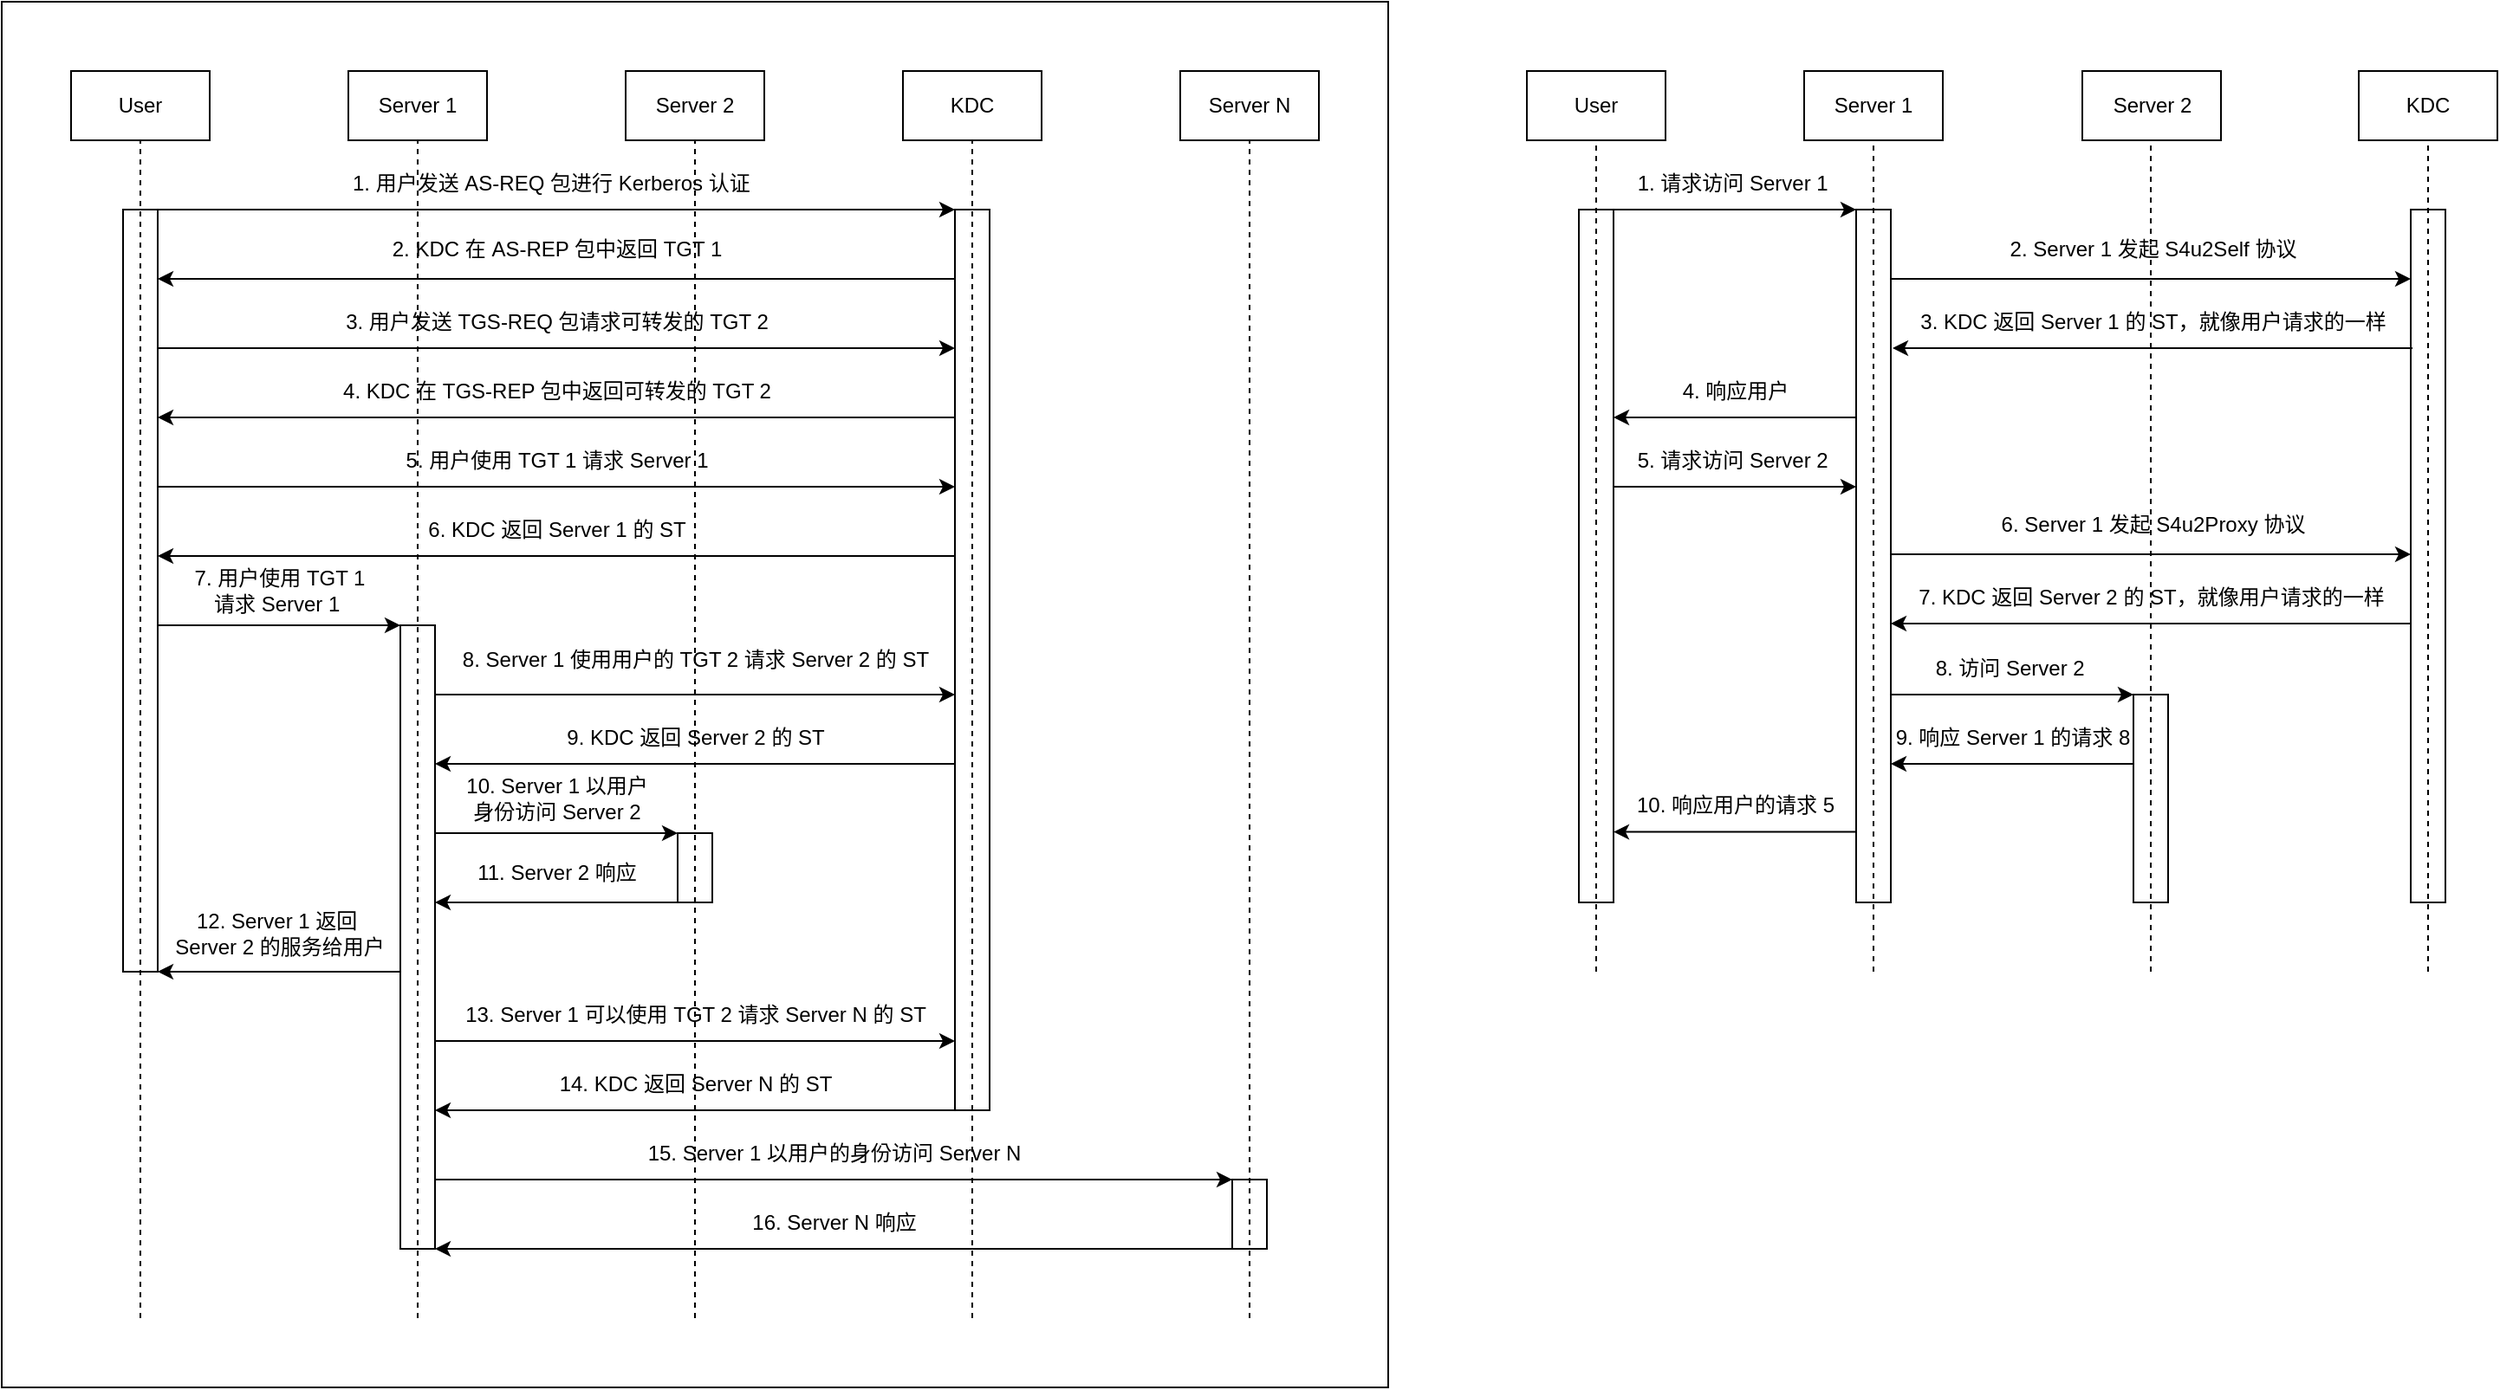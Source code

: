 <mxfile version="22.0.4" type="github">
  <diagram name="第 1 页" id="ZDr5vjkKfLyj0icd-GqV">
    <mxGraphModel dx="1134" dy="746" grid="1" gridSize="10" guides="1" tooltips="1" connect="1" arrows="1" fold="1" page="1" pageScale="1" pageWidth="827" pageHeight="1169" math="0" shadow="0">
      <root>
        <mxCell id="0" />
        <mxCell id="1" parent="0" />
        <mxCell id="usVfSzNqkV0ZZe4DDIiA-19" value="" style="rounded=0;whiteSpace=wrap;html=1;" vertex="1" parent="1">
          <mxGeometry x="1390" y="120" width="20" height="400" as="geometry" />
        </mxCell>
        <mxCell id="usVfSzNqkV0ZZe4DDIiA-36" value="" style="rounded=0;whiteSpace=wrap;html=1;" vertex="1" parent="1">
          <mxGeometry x="1230" y="400" width="20" height="120" as="geometry" />
        </mxCell>
        <mxCell id="usVfSzNqkV0ZZe4DDIiA-13" value="" style="rounded=0;whiteSpace=wrap;html=1;" vertex="1" parent="1">
          <mxGeometry x="1070" y="120" width="20" height="400" as="geometry" />
        </mxCell>
        <mxCell id="usVfSzNqkV0ZZe4DDIiA-11" value="" style="rounded=0;whiteSpace=wrap;html=1;" vertex="1" parent="1">
          <mxGeometry x="910" y="120" width="20" height="400" as="geometry" />
        </mxCell>
        <mxCell id="geqOU8Ly6QwuSXcI2jb7-61" value="" style="rounded=0;whiteSpace=wrap;html=1;" parent="1" vertex="1">
          <mxGeometry width="800" height="800" as="geometry" />
        </mxCell>
        <mxCell id="geqOU8Ly6QwuSXcI2jb7-50" value="" style="rounded=0;whiteSpace=wrap;html=1;" parent="1" vertex="1">
          <mxGeometry x="710" y="680" width="20" height="40" as="geometry" />
        </mxCell>
        <mxCell id="geqOU8Ly6QwuSXcI2jb7-41" value="" style="rounded=0;whiteSpace=wrap;html=1;" parent="1" vertex="1">
          <mxGeometry x="390" y="480" width="20" height="40" as="geometry" />
        </mxCell>
        <mxCell id="geqOU8Ly6QwuSXcI2jb7-10" value="" style="rounded=0;whiteSpace=wrap;html=1;" parent="1" vertex="1">
          <mxGeometry x="550" y="120" width="20" height="520" as="geometry" />
        </mxCell>
        <mxCell id="geqOU8Ly6QwuSXcI2jb7-28" value="" style="rounded=0;whiteSpace=wrap;html=1;" parent="1" vertex="1">
          <mxGeometry x="230" y="360" width="20" height="360" as="geometry" />
        </mxCell>
        <mxCell id="geqOU8Ly6QwuSXcI2jb7-8" value="" style="rounded=0;whiteSpace=wrap;html=1;" parent="1" vertex="1">
          <mxGeometry x="70" y="120" width="20" height="440" as="geometry" />
        </mxCell>
        <mxCell id="geqOU8Ly6QwuSXcI2jb7-1" value="User" style="rounded=0;whiteSpace=wrap;html=1;" parent="1" vertex="1">
          <mxGeometry x="40" y="40" width="80" height="40" as="geometry" />
        </mxCell>
        <mxCell id="geqOU8Ly6QwuSXcI2jb7-2" value="Server 1" style="rounded=0;whiteSpace=wrap;html=1;" parent="1" vertex="1">
          <mxGeometry x="200" y="40" width="80" height="40" as="geometry" />
        </mxCell>
        <mxCell id="geqOU8Ly6QwuSXcI2jb7-3" value="Server 2" style="rounded=0;whiteSpace=wrap;html=1;" parent="1" vertex="1">
          <mxGeometry x="360" y="40" width="80" height="40" as="geometry" />
        </mxCell>
        <mxCell id="geqOU8Ly6QwuSXcI2jb7-4" value="Server N" style="rounded=0;whiteSpace=wrap;html=1;" parent="1" vertex="1">
          <mxGeometry x="680" y="40" width="80" height="40" as="geometry" />
        </mxCell>
        <mxCell id="geqOU8Ly6QwuSXcI2jb7-5" value="KDC" style="rounded=0;whiteSpace=wrap;html=1;" parent="1" vertex="1">
          <mxGeometry x="520" y="40" width="80" height="40" as="geometry" />
        </mxCell>
        <mxCell id="geqOU8Ly6QwuSXcI2jb7-6" value="" style="endArrow=none;dashed=1;html=1;rounded=0;entryX=0.5;entryY=1;entryDx=0;entryDy=0;" parent="1" target="geqOU8Ly6QwuSXcI2jb7-1" edge="1">
          <mxGeometry width="50" height="50" relative="1" as="geometry">
            <mxPoint x="80" y="760" as="sourcePoint" />
            <mxPoint x="70" y="100" as="targetPoint" />
          </mxGeometry>
        </mxCell>
        <mxCell id="geqOU8Ly6QwuSXcI2jb7-7" value="" style="endArrow=none;dashed=1;html=1;rounded=0;entryX=0.5;entryY=1;entryDx=0;entryDy=0;" parent="1" target="geqOU8Ly6QwuSXcI2jb7-5" edge="1">
          <mxGeometry width="50" height="50" relative="1" as="geometry">
            <mxPoint x="560" y="760" as="sourcePoint" />
            <mxPoint x="540" y="210" as="targetPoint" />
          </mxGeometry>
        </mxCell>
        <mxCell id="geqOU8Ly6QwuSXcI2jb7-12" value="" style="endArrow=classic;html=1;rounded=0;exitX=1;exitY=0;exitDx=0;exitDy=0;entryX=0;entryY=0;entryDx=0;entryDy=0;" parent="1" source="geqOU8Ly6QwuSXcI2jb7-8" target="geqOU8Ly6QwuSXcI2jb7-10" edge="1">
          <mxGeometry width="50" height="50" relative="1" as="geometry">
            <mxPoint x="390" y="300" as="sourcePoint" />
            <mxPoint x="440" y="250" as="targetPoint" />
          </mxGeometry>
        </mxCell>
        <mxCell id="geqOU8Ly6QwuSXcI2jb7-13" value="1. 用户发送 AS-REQ 包进行 Kerberos 认证&amp;nbsp;&amp;nbsp; " style="text;html=1;align=center;verticalAlign=middle;resizable=0;points=[];autosize=1;strokeColor=none;fillColor=none;" parent="1" vertex="1">
          <mxGeometry x="190" y="90" width="260" height="30" as="geometry" />
        </mxCell>
        <mxCell id="geqOU8Ly6QwuSXcI2jb7-15" value="2. KDC 在 AS-REP 包中返回 TGT 1" style="text;html=1;align=center;verticalAlign=middle;resizable=0;points=[];autosize=1;strokeColor=none;fillColor=none;" parent="1" vertex="1">
          <mxGeometry x="215" y="128" width="210" height="30" as="geometry" />
        </mxCell>
        <mxCell id="geqOU8Ly6QwuSXcI2jb7-16" value="" style="endArrow=classic;html=1;rounded=0;" parent="1" edge="1">
          <mxGeometry width="50" height="50" relative="1" as="geometry">
            <mxPoint x="90" y="200" as="sourcePoint" />
            <mxPoint x="550" y="200" as="targetPoint" />
          </mxGeometry>
        </mxCell>
        <mxCell id="geqOU8Ly6QwuSXcI2jb7-17" value="3. 用户发送 TGS-REQ 包请求可转发的 TGT 2" style="text;html=1;align=center;verticalAlign=middle;resizable=0;points=[];autosize=1;strokeColor=none;fillColor=none;" parent="1" vertex="1">
          <mxGeometry x="185" y="170" width="270" height="30" as="geometry" />
        </mxCell>
        <mxCell id="geqOU8Ly6QwuSXcI2jb7-18" value="" style="endArrow=classic;html=1;rounded=0;exitX=-0.006;exitY=0.236;exitDx=0;exitDy=0;exitPerimeter=0;entryX=1.019;entryY=0.235;entryDx=0;entryDy=0;entryPerimeter=0;" parent="1" edge="1">
          <mxGeometry width="50" height="50" relative="1" as="geometry">
            <mxPoint x="550" y="240" as="sourcePoint" />
            <mxPoint x="90" y="240" as="targetPoint" />
          </mxGeometry>
        </mxCell>
        <mxCell id="geqOU8Ly6QwuSXcI2jb7-19" value="4. KDC 在 TGS-REP 包中返回可转发的 TGT 2" style="text;html=1;align=center;verticalAlign=middle;resizable=0;points=[];autosize=1;strokeColor=none;fillColor=none;" parent="1" vertex="1">
          <mxGeometry x="185" y="210" width="270" height="30" as="geometry" />
        </mxCell>
        <mxCell id="geqOU8Ly6QwuSXcI2jb7-20" value="" style="endArrow=classic;html=1;rounded=0;" parent="1" edge="1">
          <mxGeometry width="50" height="50" relative="1" as="geometry">
            <mxPoint x="90" y="280" as="sourcePoint" />
            <mxPoint x="550" y="280" as="targetPoint" />
          </mxGeometry>
        </mxCell>
        <mxCell id="geqOU8Ly6QwuSXcI2jb7-23" value="" style="endArrow=classic;html=1;rounded=0;exitX=-0.006;exitY=0.236;exitDx=0;exitDy=0;exitPerimeter=0;entryX=1.019;entryY=0.235;entryDx=0;entryDy=0;entryPerimeter=0;" parent="1" edge="1">
          <mxGeometry width="50" height="50" relative="1" as="geometry">
            <mxPoint x="550" y="160" as="sourcePoint" />
            <mxPoint x="90" y="160" as="targetPoint" />
          </mxGeometry>
        </mxCell>
        <mxCell id="geqOU8Ly6QwuSXcI2jb7-24" value="5. 用户使用 TGT 1 请求 Server 1" style="text;html=1;align=center;verticalAlign=middle;resizable=0;points=[];autosize=1;strokeColor=none;fillColor=none;" parent="1" vertex="1">
          <mxGeometry x="220" y="250" width="200" height="30" as="geometry" />
        </mxCell>
        <mxCell id="geqOU8Ly6QwuSXcI2jb7-25" value="" style="endArrow=classic;html=1;rounded=0;exitX=-0.006;exitY=0.236;exitDx=0;exitDy=0;exitPerimeter=0;entryX=1.019;entryY=0.235;entryDx=0;entryDy=0;entryPerimeter=0;" parent="1" edge="1">
          <mxGeometry width="50" height="50" relative="1" as="geometry">
            <mxPoint x="550" y="320" as="sourcePoint" />
            <mxPoint x="90" y="320" as="targetPoint" />
          </mxGeometry>
        </mxCell>
        <mxCell id="geqOU8Ly6QwuSXcI2jb7-26" value="6. KDC 返回 Server 1 的 ST" style="text;html=1;align=center;verticalAlign=middle;resizable=0;points=[];autosize=1;strokeColor=none;fillColor=none;" parent="1" vertex="1">
          <mxGeometry x="235" y="290" width="170" height="30" as="geometry" />
        </mxCell>
        <mxCell id="geqOU8Ly6QwuSXcI2jb7-27" value="" style="endArrow=none;dashed=1;html=1;rounded=0;entryX=0.5;entryY=1;entryDx=0;entryDy=0;" parent="1" target="geqOU8Ly6QwuSXcI2jb7-2" edge="1">
          <mxGeometry width="50" height="50" relative="1" as="geometry">
            <mxPoint x="240" y="760" as="sourcePoint" />
            <mxPoint x="190" y="360" as="targetPoint" />
          </mxGeometry>
        </mxCell>
        <mxCell id="geqOU8Ly6QwuSXcI2jb7-30" value="" style="endArrow=classic;html=1;rounded=0;" parent="1" edge="1">
          <mxGeometry width="50" height="50" relative="1" as="geometry">
            <mxPoint x="90" y="360" as="sourcePoint" />
            <mxPoint x="230" y="360" as="targetPoint" />
          </mxGeometry>
        </mxCell>
        <mxCell id="geqOU8Ly6QwuSXcI2jb7-31" value="&lt;div&gt;7. 用户使用 TGT 1 &lt;br&gt;&lt;/div&gt;&lt;div&gt;请求 Server 1&amp;nbsp; &lt;/div&gt;" style="text;html=1;align=center;verticalAlign=middle;resizable=0;points=[];autosize=1;strokeColor=none;fillColor=none;" parent="1" vertex="1">
          <mxGeometry x="100" y="320" width="120" height="40" as="geometry" />
        </mxCell>
        <mxCell id="geqOU8Ly6QwuSXcI2jb7-32" value="" style="endArrow=none;dashed=1;html=1;rounded=0;entryX=0.5;entryY=1;entryDx=0;entryDy=0;" parent="1" target="geqOU8Ly6QwuSXcI2jb7-3" edge="1">
          <mxGeometry width="50" height="50" relative="1" as="geometry">
            <mxPoint x="400" y="760" as="sourcePoint" />
            <mxPoint x="630" y="110" as="targetPoint" />
          </mxGeometry>
        </mxCell>
        <mxCell id="geqOU8Ly6QwuSXcI2jb7-35" value="" style="endArrow=classic;html=1;rounded=0;" parent="1" edge="1">
          <mxGeometry width="50" height="50" relative="1" as="geometry">
            <mxPoint x="250" y="400" as="sourcePoint" />
            <mxPoint x="550" y="400" as="targetPoint" />
          </mxGeometry>
        </mxCell>
        <mxCell id="geqOU8Ly6QwuSXcI2jb7-36" value="8. Server 1 使用用户的 TGT 2 请求 Server 2 的 ST" style="text;html=1;align=center;verticalAlign=middle;resizable=0;points=[];autosize=1;strokeColor=none;fillColor=none;" parent="1" vertex="1">
          <mxGeometry x="255" y="365" width="290" height="30" as="geometry" />
        </mxCell>
        <mxCell id="geqOU8Ly6QwuSXcI2jb7-37" value="" style="endArrow=classic;html=1;rounded=0;entryX=1.019;entryY=0.235;entryDx=0;entryDy=0;entryPerimeter=0;" parent="1" edge="1">
          <mxGeometry width="50" height="50" relative="1" as="geometry">
            <mxPoint x="550" y="440" as="sourcePoint" />
            <mxPoint x="250" y="440" as="targetPoint" />
          </mxGeometry>
        </mxCell>
        <mxCell id="geqOU8Ly6QwuSXcI2jb7-38" value="9. KDC 返回 Server 2 的 ST" style="text;html=1;align=center;verticalAlign=middle;resizable=0;points=[];autosize=1;strokeColor=none;fillColor=none;" parent="1" vertex="1">
          <mxGeometry x="315" y="410" width="170" height="30" as="geometry" />
        </mxCell>
        <mxCell id="geqOU8Ly6QwuSXcI2jb7-43" value="" style="endArrow=classic;html=1;rounded=0;" parent="1" edge="1">
          <mxGeometry width="50" height="50" relative="1" as="geometry">
            <mxPoint x="250" y="480" as="sourcePoint" />
            <mxPoint x="390" y="480" as="targetPoint" />
          </mxGeometry>
        </mxCell>
        <mxCell id="geqOU8Ly6QwuSXcI2jb7-44" value="&lt;div&gt;10. Server 1 以用户&lt;/div&gt;&lt;div&gt;身份访问 Server 2&lt;/div&gt;" style="text;html=1;align=center;verticalAlign=middle;resizable=0;points=[];autosize=1;strokeColor=none;fillColor=none;" parent="1" vertex="1">
          <mxGeometry x="255" y="440" width="130" height="40" as="geometry" />
        </mxCell>
        <mxCell id="geqOU8Ly6QwuSXcI2jb7-45" value="" style="endArrow=classic;html=1;rounded=0;entryX=1.019;entryY=0.235;entryDx=0;entryDy=0;entryPerimeter=0;" parent="1" edge="1">
          <mxGeometry width="50" height="50" relative="1" as="geometry">
            <mxPoint x="390" y="520" as="sourcePoint" />
            <mxPoint x="250" y="520" as="targetPoint" />
          </mxGeometry>
        </mxCell>
        <mxCell id="geqOU8Ly6QwuSXcI2jb7-46" value="&lt;div&gt;11. Server 2 响应&lt;/div&gt;" style="text;html=1;align=center;verticalAlign=middle;resizable=0;points=[];autosize=1;strokeColor=none;fillColor=none;" parent="1" vertex="1">
          <mxGeometry x="260" y="488" width="120" height="30" as="geometry" />
        </mxCell>
        <mxCell id="geqOU8Ly6QwuSXcI2jb7-47" value="" style="endArrow=classic;html=1;rounded=0;entryX=1.019;entryY=0.235;entryDx=0;entryDy=0;entryPerimeter=0;" parent="1" edge="1">
          <mxGeometry width="50" height="50" relative="1" as="geometry">
            <mxPoint x="230" y="560" as="sourcePoint" />
            <mxPoint x="90" y="560" as="targetPoint" />
          </mxGeometry>
        </mxCell>
        <mxCell id="geqOU8Ly6QwuSXcI2jb7-48" value="&lt;div&gt;12. Server 1 返回&amp;nbsp;&lt;/div&gt;&lt;div&gt;Server 2 的服务给用户&lt;/div&gt;" style="text;html=1;align=center;verticalAlign=middle;resizable=0;points=[];autosize=1;strokeColor=none;fillColor=none;" parent="1" vertex="1">
          <mxGeometry x="90" y="518" width="140" height="40" as="geometry" />
        </mxCell>
        <mxCell id="geqOU8Ly6QwuSXcI2jb7-49" value="" style="endArrow=none;dashed=1;html=1;rounded=0;entryX=0.5;entryY=1;entryDx=0;entryDy=0;" parent="1" target="geqOU8Ly6QwuSXcI2jb7-4" edge="1">
          <mxGeometry width="50" height="50" relative="1" as="geometry">
            <mxPoint x="720" y="760" as="sourcePoint" />
            <mxPoint x="700" y="280" as="targetPoint" />
          </mxGeometry>
        </mxCell>
        <mxCell id="geqOU8Ly6QwuSXcI2jb7-53" value="" style="endArrow=classic;html=1;rounded=0;" parent="1" edge="1">
          <mxGeometry width="50" height="50" relative="1" as="geometry">
            <mxPoint x="250" y="600" as="sourcePoint" />
            <mxPoint x="550" y="600" as="targetPoint" />
          </mxGeometry>
        </mxCell>
        <mxCell id="geqOU8Ly6QwuSXcI2jb7-54" value="13. Server 1 可以使用 TGT 2 请求 Server N 的 ST" style="text;html=1;align=center;verticalAlign=middle;resizable=0;points=[];autosize=1;strokeColor=none;fillColor=none;" parent="1" vertex="1">
          <mxGeometry x="255" y="570" width="290" height="30" as="geometry" />
        </mxCell>
        <mxCell id="geqOU8Ly6QwuSXcI2jb7-55" value="" style="endArrow=classic;html=1;rounded=0;entryX=1.019;entryY=0.235;entryDx=0;entryDy=0;entryPerimeter=0;" parent="1" edge="1">
          <mxGeometry width="50" height="50" relative="1" as="geometry">
            <mxPoint x="550" y="640" as="sourcePoint" />
            <mxPoint x="250" y="640" as="targetPoint" />
          </mxGeometry>
        </mxCell>
        <mxCell id="geqOU8Ly6QwuSXcI2jb7-56" value="14. KDC 返回 Server N 的 ST" style="text;html=1;align=center;verticalAlign=middle;resizable=0;points=[];autosize=1;strokeColor=none;fillColor=none;" parent="1" vertex="1">
          <mxGeometry x="310" y="610" width="180" height="30" as="geometry" />
        </mxCell>
        <mxCell id="geqOU8Ly6QwuSXcI2jb7-57" value="" style="endArrow=classic;html=1;rounded=0;" parent="1" edge="1">
          <mxGeometry width="50" height="50" relative="1" as="geometry">
            <mxPoint x="250" y="680" as="sourcePoint" />
            <mxPoint x="710" y="680" as="targetPoint" />
          </mxGeometry>
        </mxCell>
        <mxCell id="geqOU8Ly6QwuSXcI2jb7-58" value="" style="endArrow=classic;html=1;rounded=0;exitX=-0.006;exitY=0.236;exitDx=0;exitDy=0;exitPerimeter=0;entryX=1.019;entryY=0.235;entryDx=0;entryDy=0;entryPerimeter=0;" parent="1" edge="1">
          <mxGeometry width="50" height="50" relative="1" as="geometry">
            <mxPoint x="710" y="720" as="sourcePoint" />
            <mxPoint x="250" y="720" as="targetPoint" />
          </mxGeometry>
        </mxCell>
        <mxCell id="geqOU8Ly6QwuSXcI2jb7-59" value="15. Server 1 以用户的身份访问 Server N" style="text;html=1;align=center;verticalAlign=middle;resizable=0;points=[];autosize=1;strokeColor=none;fillColor=none;" parent="1" vertex="1">
          <mxGeometry x="360" y="650" width="240" height="30" as="geometry" />
        </mxCell>
        <mxCell id="geqOU8Ly6QwuSXcI2jb7-60" value="16. Server N 响应" style="text;html=1;align=center;verticalAlign=middle;resizable=0;points=[];autosize=1;strokeColor=none;fillColor=none;" parent="1" vertex="1">
          <mxGeometry x="420" y="690" width="120" height="30" as="geometry" />
        </mxCell>
        <mxCell id="usVfSzNqkV0ZZe4DDIiA-1" value="User" style="rounded=0;whiteSpace=wrap;html=1;" vertex="1" parent="1">
          <mxGeometry x="880" y="40" width="80" height="40" as="geometry" />
        </mxCell>
        <mxCell id="usVfSzNqkV0ZZe4DDIiA-2" value="Server 1" style="rounded=0;whiteSpace=wrap;html=1;" vertex="1" parent="1">
          <mxGeometry x="1040" y="40" width="80" height="40" as="geometry" />
        </mxCell>
        <mxCell id="usVfSzNqkV0ZZe4DDIiA-3" value="Server 2" style="rounded=0;whiteSpace=wrap;html=1;" vertex="1" parent="1">
          <mxGeometry x="1200.5" y="40" width="80" height="40" as="geometry" />
        </mxCell>
        <mxCell id="usVfSzNqkV0ZZe4DDIiA-5" value="KDC" style="rounded=0;whiteSpace=wrap;html=1;" vertex="1" parent="1">
          <mxGeometry x="1360" y="40" width="80" height="40" as="geometry" />
        </mxCell>
        <mxCell id="usVfSzNqkV0ZZe4DDIiA-9" value="" style="endArrow=none;dashed=1;html=1;rounded=0;entryX=0.5;entryY=1;entryDx=0;entryDy=0;" edge="1" parent="1" target="usVfSzNqkV0ZZe4DDIiA-1">
          <mxGeometry width="50" height="50" relative="1" as="geometry">
            <mxPoint x="920" y="560" as="sourcePoint" />
            <mxPoint x="1130" y="360" as="targetPoint" />
          </mxGeometry>
        </mxCell>
        <mxCell id="usVfSzNqkV0ZZe4DDIiA-10" value="" style="endArrow=none;dashed=1;html=1;rounded=0;entryX=0.5;entryY=1;entryDx=0;entryDy=0;" edge="1" parent="1" target="usVfSzNqkV0ZZe4DDIiA-2">
          <mxGeometry width="50" height="50" relative="1" as="geometry">
            <mxPoint x="1080" y="560" as="sourcePoint" />
            <mxPoint x="1130" y="360" as="targetPoint" />
          </mxGeometry>
        </mxCell>
        <mxCell id="usVfSzNqkV0ZZe4DDIiA-14" value="" style="endArrow=classic;html=1;rounded=0;" edge="1" parent="1">
          <mxGeometry width="50" height="50" relative="1" as="geometry">
            <mxPoint x="930" y="120.0" as="sourcePoint" />
            <mxPoint x="1070" y="120.0" as="targetPoint" />
          </mxGeometry>
        </mxCell>
        <mxCell id="usVfSzNqkV0ZZe4DDIiA-15" value="1. 请求访问 Server 1&amp;nbsp; " style="text;html=1;align=center;verticalAlign=middle;resizable=0;points=[];autosize=1;strokeColor=none;fillColor=none;" vertex="1" parent="1">
          <mxGeometry x="930" y="90" width="140" height="30" as="geometry" />
        </mxCell>
        <mxCell id="usVfSzNqkV0ZZe4DDIiA-17" value="" style="endArrow=none;dashed=1;html=1;rounded=0;" edge="1" parent="1">
          <mxGeometry width="50" height="50" relative="1" as="geometry">
            <mxPoint x="1240" y="560" as="sourcePoint" />
            <mxPoint x="1240" y="80" as="targetPoint" />
          </mxGeometry>
        </mxCell>
        <mxCell id="usVfSzNqkV0ZZe4DDIiA-18" value="" style="endArrow=none;dashed=1;html=1;rounded=0;entryX=0.5;entryY=1;entryDx=0;entryDy=0;" edge="1" parent="1" target="usVfSzNqkV0ZZe4DDIiA-5">
          <mxGeometry width="50" height="50" relative="1" as="geometry">
            <mxPoint x="1400" y="560" as="sourcePoint" />
            <mxPoint x="1070" y="160" as="targetPoint" />
          </mxGeometry>
        </mxCell>
        <mxCell id="usVfSzNqkV0ZZe4DDIiA-20" value="" style="endArrow=classic;html=1;rounded=0;" edge="1" parent="1">
          <mxGeometry width="50" height="50" relative="1" as="geometry">
            <mxPoint x="1090" y="160" as="sourcePoint" />
            <mxPoint x="1390" y="160" as="targetPoint" />
          </mxGeometry>
        </mxCell>
        <mxCell id="usVfSzNqkV0ZZe4DDIiA-21" value="2. Server 1 发起 S4u2Self 协议" style="text;html=1;align=center;verticalAlign=middle;resizable=0;points=[];autosize=1;strokeColor=none;fillColor=none;" vertex="1" parent="1">
          <mxGeometry x="1145.5" y="128" width="190" height="30" as="geometry" />
        </mxCell>
        <mxCell id="usVfSzNqkV0ZZe4DDIiA-22" value="" style="endArrow=classic;html=1;rounded=0;entryX=1.019;entryY=0.235;entryDx=0;entryDy=0;entryPerimeter=0;" edge="1" parent="1">
          <mxGeometry width="50" height="50" relative="1" as="geometry">
            <mxPoint x="1391" y="200" as="sourcePoint" />
            <mxPoint x="1091" y="200" as="targetPoint" />
          </mxGeometry>
        </mxCell>
        <mxCell id="usVfSzNqkV0ZZe4DDIiA-23" value="3. KDC 返回 Server 1 的 ST，就像用户请求的一样" style="text;html=1;align=center;verticalAlign=middle;resizable=0;points=[];autosize=1;strokeColor=none;fillColor=none;" vertex="1" parent="1">
          <mxGeometry x="1095.5" y="170" width="290" height="30" as="geometry" />
        </mxCell>
        <mxCell id="usVfSzNqkV0ZZe4DDIiA-24" value="" style="endArrow=classic;html=1;rounded=0;entryX=1.019;entryY=0.235;entryDx=0;entryDy=0;entryPerimeter=0;" edge="1" parent="1">
          <mxGeometry width="50" height="50" relative="1" as="geometry">
            <mxPoint x="1070" y="240" as="sourcePoint" />
            <mxPoint x="930" y="240" as="targetPoint" />
          </mxGeometry>
        </mxCell>
        <mxCell id="usVfSzNqkV0ZZe4DDIiA-25" value="4. 响应用户" style="text;html=1;align=center;verticalAlign=middle;resizable=0;points=[];autosize=1;strokeColor=none;fillColor=none;" vertex="1" parent="1">
          <mxGeometry x="960" y="210" width="80" height="30" as="geometry" />
        </mxCell>
        <mxCell id="usVfSzNqkV0ZZe4DDIiA-26" value="" style="endArrow=classic;html=1;rounded=0;" edge="1" parent="1">
          <mxGeometry width="50" height="50" relative="1" as="geometry">
            <mxPoint x="930" y="280" as="sourcePoint" />
            <mxPoint x="1070" y="280" as="targetPoint" />
          </mxGeometry>
        </mxCell>
        <mxCell id="usVfSzNqkV0ZZe4DDIiA-27" value="5. 请求访问 Server 2&amp;nbsp; " style="text;html=1;align=center;verticalAlign=middle;resizable=0;points=[];autosize=1;strokeColor=none;fillColor=none;" vertex="1" parent="1">
          <mxGeometry x="930" y="250" width="140" height="30" as="geometry" />
        </mxCell>
        <mxCell id="usVfSzNqkV0ZZe4DDIiA-30" value="" style="endArrow=classic;html=1;rounded=0;" edge="1" parent="1">
          <mxGeometry width="50" height="50" relative="1" as="geometry">
            <mxPoint x="1090" y="319" as="sourcePoint" />
            <mxPoint x="1390" y="319" as="targetPoint" />
          </mxGeometry>
        </mxCell>
        <mxCell id="usVfSzNqkV0ZZe4DDIiA-31" value="6. Server 1 发起 S4u2Proxy 协议" style="text;html=1;align=center;verticalAlign=middle;resizable=0;points=[];autosize=1;strokeColor=none;fillColor=none;" vertex="1" parent="1">
          <mxGeometry x="1140.5" y="287" width="200" height="30" as="geometry" />
        </mxCell>
        <mxCell id="usVfSzNqkV0ZZe4DDIiA-32" value="" style="endArrow=classic;html=1;rounded=0;entryX=1.019;entryY=0.235;entryDx=0;entryDy=0;entryPerimeter=0;" edge="1" parent="1">
          <mxGeometry width="50" height="50" relative="1" as="geometry">
            <mxPoint x="1390" y="359" as="sourcePoint" />
            <mxPoint x="1090" y="359" as="targetPoint" />
          </mxGeometry>
        </mxCell>
        <mxCell id="usVfSzNqkV0ZZe4DDIiA-33" value="7. KDC 返回 Server 2 的 ST，就像用户请求的一样" style="text;html=1;align=center;verticalAlign=middle;resizable=0;points=[];autosize=1;strokeColor=none;fillColor=none;" vertex="1" parent="1">
          <mxGeometry x="1094.5" y="329" width="290" height="30" as="geometry" />
        </mxCell>
        <mxCell id="usVfSzNqkV0ZZe4DDIiA-34" value="" style="endArrow=classic;html=1;rounded=0;" edge="1" parent="1">
          <mxGeometry width="50" height="50" relative="1" as="geometry">
            <mxPoint x="1090" y="400" as="sourcePoint" />
            <mxPoint x="1230" y="400" as="targetPoint" />
          </mxGeometry>
        </mxCell>
        <mxCell id="usVfSzNqkV0ZZe4DDIiA-35" value="8. 访问 Server 2&amp;nbsp; " style="text;html=1;align=center;verticalAlign=middle;resizable=0;points=[];autosize=1;strokeColor=none;fillColor=none;" vertex="1" parent="1">
          <mxGeometry x="1105" y="370" width="110" height="30" as="geometry" />
        </mxCell>
        <mxCell id="usVfSzNqkV0ZZe4DDIiA-37" value="" style="endArrow=classic;html=1;rounded=0;entryX=1.019;entryY=0.235;entryDx=0;entryDy=0;entryPerimeter=0;" edge="1" parent="1">
          <mxGeometry width="50" height="50" relative="1" as="geometry">
            <mxPoint x="1230" y="440" as="sourcePoint" />
            <mxPoint x="1090" y="440" as="targetPoint" />
          </mxGeometry>
        </mxCell>
        <mxCell id="usVfSzNqkV0ZZe4DDIiA-38" value="9. 响应 Server 1 的请求 8" style="text;html=1;align=center;verticalAlign=middle;resizable=0;points=[];autosize=1;strokeColor=none;fillColor=none;" vertex="1" parent="1">
          <mxGeometry x="1080" y="410" width="160" height="30" as="geometry" />
        </mxCell>
        <mxCell id="usVfSzNqkV0ZZe4DDIiA-39" value="" style="endArrow=classic;html=1;rounded=0;entryX=1.019;entryY=0.235;entryDx=0;entryDy=0;entryPerimeter=0;" edge="1" parent="1">
          <mxGeometry width="50" height="50" relative="1" as="geometry">
            <mxPoint x="1070" y="479.31" as="sourcePoint" />
            <mxPoint x="930" y="479.31" as="targetPoint" />
          </mxGeometry>
        </mxCell>
        <mxCell id="usVfSzNqkV0ZZe4DDIiA-40" value="10. 响应用户的请求 5" style="text;html=1;align=center;verticalAlign=middle;resizable=0;points=[];autosize=1;strokeColor=none;fillColor=none;" vertex="1" parent="1">
          <mxGeometry x="930" y="449.31" width="140" height="30" as="geometry" />
        </mxCell>
      </root>
    </mxGraphModel>
  </diagram>
</mxfile>

